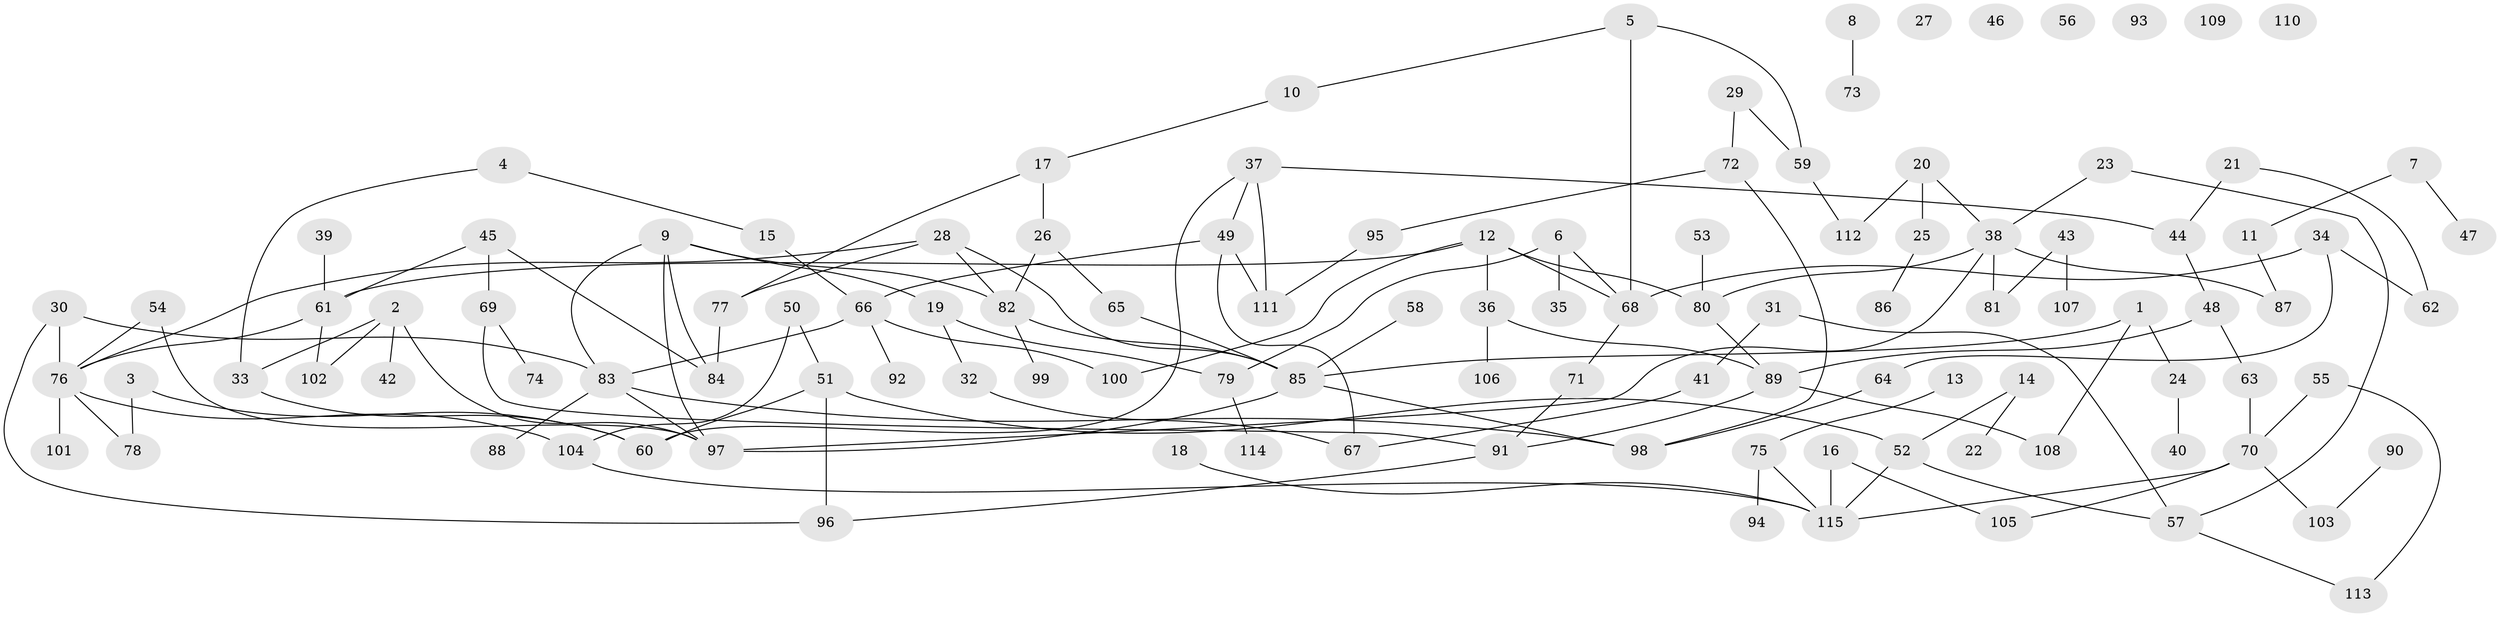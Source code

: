 // coarse degree distribution, {3: 0.17105263157894737, 5: 0.05263157894736842, 4: 0.11842105263157894, 2: 0.27631578947368424, 1: 0.18421052631578946, 0: 0.09210526315789473, 6: 0.039473684210526314, 8: 0.013157894736842105, 9: 0.02631578947368421, 10: 0.013157894736842105, 7: 0.013157894736842105}
// Generated by graph-tools (version 1.1) at 2025/23/03/03/25 07:23:28]
// undirected, 115 vertices, 146 edges
graph export_dot {
graph [start="1"]
  node [color=gray90,style=filled];
  1;
  2;
  3;
  4;
  5;
  6;
  7;
  8;
  9;
  10;
  11;
  12;
  13;
  14;
  15;
  16;
  17;
  18;
  19;
  20;
  21;
  22;
  23;
  24;
  25;
  26;
  27;
  28;
  29;
  30;
  31;
  32;
  33;
  34;
  35;
  36;
  37;
  38;
  39;
  40;
  41;
  42;
  43;
  44;
  45;
  46;
  47;
  48;
  49;
  50;
  51;
  52;
  53;
  54;
  55;
  56;
  57;
  58;
  59;
  60;
  61;
  62;
  63;
  64;
  65;
  66;
  67;
  68;
  69;
  70;
  71;
  72;
  73;
  74;
  75;
  76;
  77;
  78;
  79;
  80;
  81;
  82;
  83;
  84;
  85;
  86;
  87;
  88;
  89;
  90;
  91;
  92;
  93;
  94;
  95;
  96;
  97;
  98;
  99;
  100;
  101;
  102;
  103;
  104;
  105;
  106;
  107;
  108;
  109;
  110;
  111;
  112;
  113;
  114;
  115;
  1 -- 24;
  1 -- 85;
  1 -- 108;
  2 -- 33;
  2 -- 42;
  2 -- 97;
  2 -- 102;
  3 -- 60;
  3 -- 78;
  4 -- 15;
  4 -- 33;
  5 -- 10;
  5 -- 59;
  5 -- 68;
  6 -- 35;
  6 -- 68;
  6 -- 79;
  7 -- 11;
  7 -- 47;
  8 -- 73;
  9 -- 19;
  9 -- 82;
  9 -- 83;
  9 -- 84;
  9 -- 97;
  10 -- 17;
  11 -- 87;
  12 -- 36;
  12 -- 61;
  12 -- 68;
  12 -- 80;
  12 -- 100;
  13 -- 75;
  14 -- 22;
  14 -- 52;
  15 -- 66;
  16 -- 105;
  16 -- 115;
  17 -- 26;
  17 -- 77;
  18 -- 115;
  19 -- 32;
  19 -- 79;
  20 -- 25;
  20 -- 38;
  20 -- 112;
  21 -- 44;
  21 -- 62;
  23 -- 38;
  23 -- 57;
  24 -- 40;
  25 -- 86;
  26 -- 65;
  26 -- 82;
  28 -- 76;
  28 -- 77;
  28 -- 82;
  28 -- 85;
  29 -- 59;
  29 -- 72;
  30 -- 76;
  30 -- 83;
  30 -- 96;
  31 -- 41;
  31 -- 57;
  32 -- 67;
  33 -- 60;
  34 -- 62;
  34 -- 64;
  34 -- 68;
  36 -- 89;
  36 -- 106;
  37 -- 44;
  37 -- 49;
  37 -- 60;
  37 -- 111;
  38 -- 80;
  38 -- 81;
  38 -- 87;
  38 -- 97;
  39 -- 61;
  41 -- 67;
  43 -- 81;
  43 -- 107;
  44 -- 48;
  45 -- 61;
  45 -- 69;
  45 -- 84;
  48 -- 63;
  48 -- 89;
  49 -- 66;
  49 -- 67;
  49 -- 111;
  50 -- 51;
  50 -- 104;
  51 -- 52;
  51 -- 60;
  51 -- 96;
  52 -- 57;
  52 -- 115;
  53 -- 80;
  54 -- 76;
  54 -- 97;
  55 -- 70;
  55 -- 113;
  57 -- 113;
  58 -- 85;
  59 -- 112;
  61 -- 76;
  61 -- 102;
  63 -- 70;
  64 -- 98;
  65 -- 85;
  66 -- 83;
  66 -- 92;
  66 -- 100;
  68 -- 71;
  69 -- 74;
  69 -- 91;
  70 -- 103;
  70 -- 105;
  70 -- 115;
  71 -- 91;
  72 -- 95;
  72 -- 98;
  75 -- 94;
  75 -- 115;
  76 -- 78;
  76 -- 101;
  76 -- 104;
  77 -- 84;
  79 -- 114;
  80 -- 89;
  82 -- 85;
  82 -- 99;
  83 -- 88;
  83 -- 97;
  83 -- 98;
  85 -- 97;
  85 -- 98;
  89 -- 91;
  89 -- 108;
  90 -- 103;
  91 -- 96;
  95 -- 111;
  104 -- 115;
}
